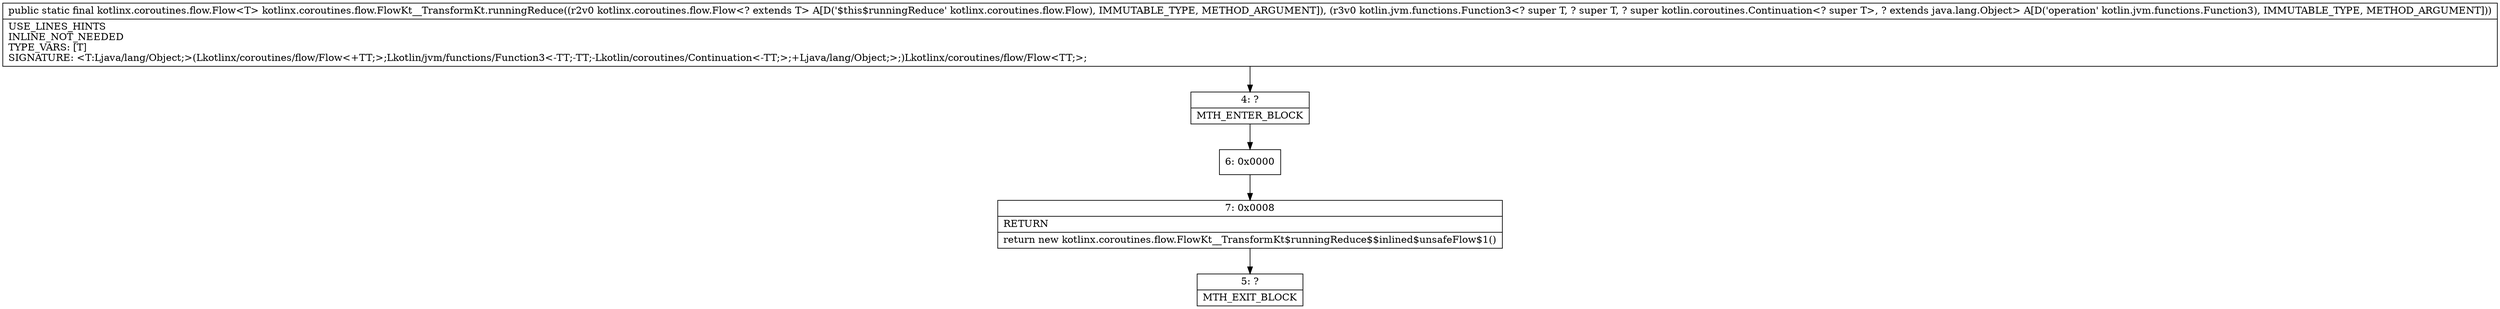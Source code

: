 digraph "CFG forkotlinx.coroutines.flow.FlowKt__TransformKt.runningReduce(Lkotlinx\/coroutines\/flow\/Flow;Lkotlin\/jvm\/functions\/Function3;)Lkotlinx\/coroutines\/flow\/Flow;" {
Node_4 [shape=record,label="{4\:\ ?|MTH_ENTER_BLOCK\l}"];
Node_6 [shape=record,label="{6\:\ 0x0000}"];
Node_7 [shape=record,label="{7\:\ 0x0008|RETURN\l|return new kotlinx.coroutines.flow.FlowKt__TransformKt$runningReduce$$inlined$unsafeFlow$1()\l}"];
Node_5 [shape=record,label="{5\:\ ?|MTH_EXIT_BLOCK\l}"];
MethodNode[shape=record,label="{public static final kotlinx.coroutines.flow.Flow\<T\> kotlinx.coroutines.flow.FlowKt__TransformKt.runningReduce((r2v0 kotlinx.coroutines.flow.Flow\<? extends T\> A[D('$this$runningReduce' kotlinx.coroutines.flow.Flow), IMMUTABLE_TYPE, METHOD_ARGUMENT]), (r3v0 kotlin.jvm.functions.Function3\<? super T, ? super T, ? super kotlin.coroutines.Continuation\<? super T\>, ? extends java.lang.Object\> A[D('operation' kotlin.jvm.functions.Function3), IMMUTABLE_TYPE, METHOD_ARGUMENT]))  | USE_LINES_HINTS\lINLINE_NOT_NEEDED\lTYPE_VARS: [T]\lSIGNATURE: \<T:Ljava\/lang\/Object;\>(Lkotlinx\/coroutines\/flow\/Flow\<+TT;\>;Lkotlin\/jvm\/functions\/Function3\<\-TT;\-TT;\-Lkotlin\/coroutines\/Continuation\<\-TT;\>;+Ljava\/lang\/Object;\>;)Lkotlinx\/coroutines\/flow\/Flow\<TT;\>;\l}"];
MethodNode -> Node_4;Node_4 -> Node_6;
Node_6 -> Node_7;
Node_7 -> Node_5;
}

